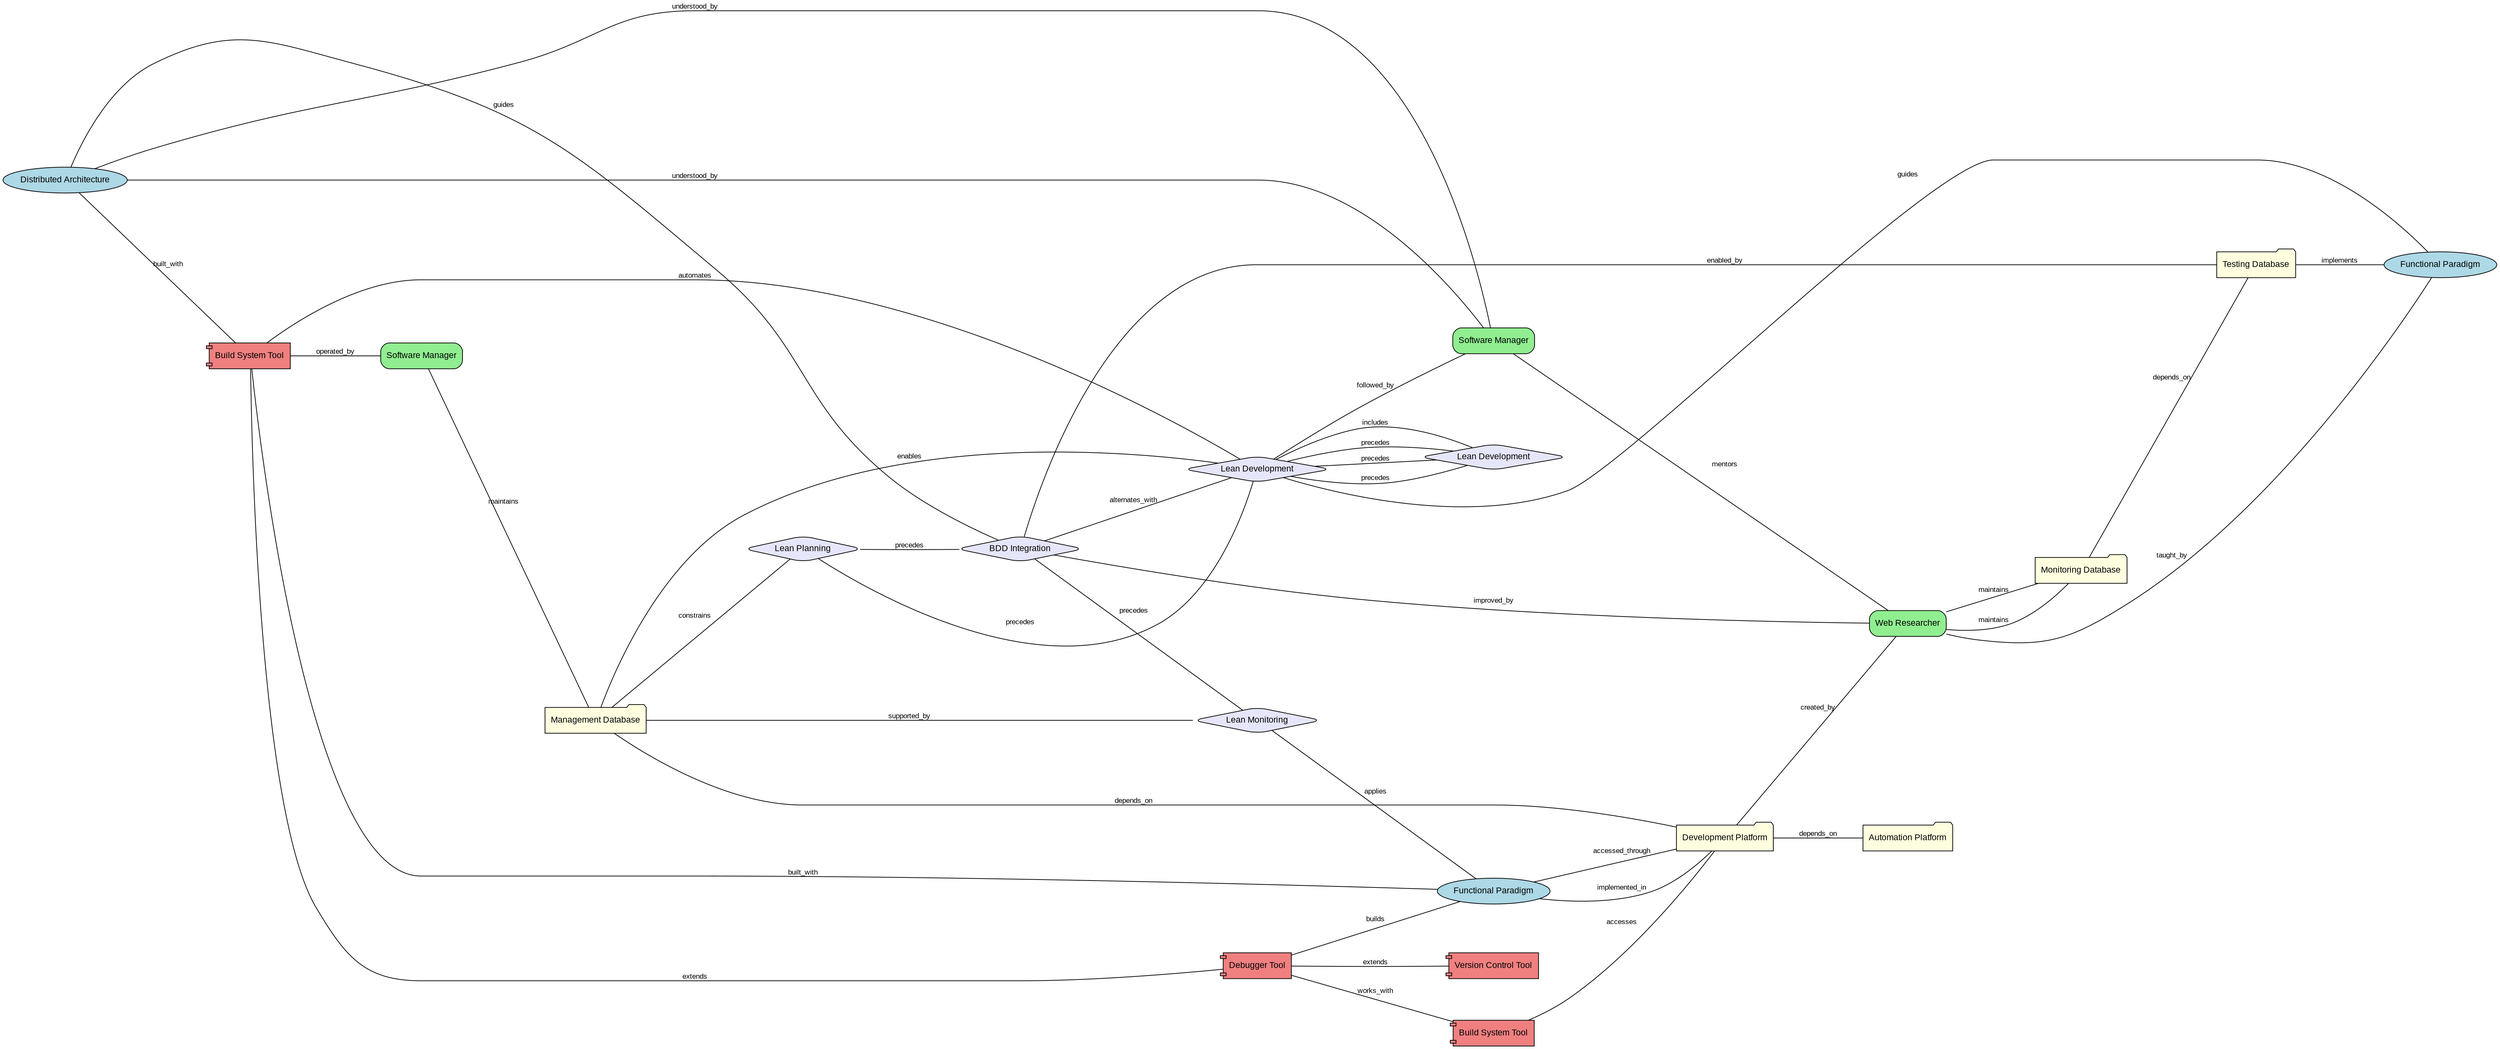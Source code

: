 graph KnowledgeGraph {
  // Graph attributes
  graph [rankdir=LR, splines=true, overlap=false, nodesep=0.8, ranksep=1.0];
  node [shape=box, style="rounded,filled", fontname=Arial, fontsize=12];
  edge [fontname=Arial, fontsize=10];

  // Nodes
  n1 [label="Build System Tool", fillcolor=lightcoral, shape=component, tooltip="tool node"];
  n2 [label="Automation Platform", fillcolor=lightyellow, shape=folder, tooltip="resource node"];
  n3 [label="Lean Monitoring", fillcolor=lavender, shape=diamond, tooltip="process node"];
  n4 [label="Distributed Architecture", fillcolor=lightblue, shape=ellipse, tooltip="concept node"];
  n5 [label="Testing Database", fillcolor=lightyellow, shape=folder, tooltip="resource node"];
  n6 [label="Build System Tool", fillcolor=lightcoral, shape=component, tooltip="tool node"];
  n7 [label="Development Platform", fillcolor=lightyellow, shape=folder, tooltip="resource node"];
  n8 [label="Lean Planning", fillcolor=lavender, shape=diamond, tooltip="process node"];
  n9 [label="Functional Paradigm", fillcolor=lightblue, shape=ellipse, tooltip="concept node"];
  n10 [label="Web Researcher", fillcolor=lightgreen, shape=box, tooltip="person node"];
  n11 [label="Lean Development", fillcolor=lavender, shape=diamond, tooltip="process node"];
  n12 [label="Lean Development", fillcolor=lavender, shape=diamond, tooltip="process node"];
  n13 [label="Monitoring Database", fillcolor=lightyellow, shape=folder, tooltip="resource node"];
  n14 [label="Management Database", fillcolor=lightyellow, shape=folder, tooltip="resource node"];
  n15 [label="Functional Paradigm", fillcolor=lightblue, shape=ellipse, tooltip="concept node"];
  n16 [label="Software Manager", fillcolor=lightgreen, shape=box, tooltip="person node"];
  n17 [label="Debugger Tool", fillcolor=lightcoral, shape=component, tooltip="tool node"];
  n18 [label="Version Control Tool", fillcolor=lightcoral, shape=component, tooltip="tool node"];
  n19 [label="BDD Integration", fillcolor=lavender, shape=diamond, tooltip="process node"];
  n20 [label="Software Manager", fillcolor=lightgreen, shape=box, tooltip="person node"];

  // Edges
  n15 -- n1 [label="built_with", weight=1, tooltip="built_with (1 weight)"];
  n10 -- n13 [label="maintains", weight=4, tooltip="maintains (4 weight)"];
  n19 -- n5 [label="enabled_by", weight=9, tooltip="enabled_by (9 weight)"];
  n1 -- n12 [label="automates", weight=2, tooltip="automates (2 weight)"];
  n17 -- n6 [label="works_with", weight=4, tooltip="works_with (4 weight)"];
  n1 -- n16 [label="operated_by", weight=5, tooltip="operated_by (5 weight)"];
  n4 -- n20 [label="understood_by", weight=8, tooltip="understood_by (8 weight)"];
  n3 -- n15 [label="applies", weight=10, tooltip="applies (10 weight)"];
  n9 -- n12 [label="guides", weight=5, tooltip="guides (5 weight)"];
  n9 -- n10 [label="taught_by", weight=3, tooltip="taught_by (3 weight)"];
  n19 -- n3 [label="precedes", weight=5, tooltip="precedes (5 weight)"];
  n8 -- n12 [label="precedes", weight=5, tooltip="precedes (5 weight)"];
  n16 -- n14 [label="maintains", weight=2, tooltip="maintains (2 weight)"];
  n11 -- n12 [label="precedes", weight=2, tooltip="precedes (2 weight)"];
  n15 -- n7 [label="implemented_in", weight=8, tooltip="implemented_in (8 weight)"];
  n10 -- n13 [label="maintains", weight=7, tooltip="maintains (7 weight)"];
  n8 -- n19 [label="precedes", weight=8, tooltip="precedes (8 weight)"];
  n14 -- n8 [label="constrains", weight=2, tooltip="constrains (2 weight)"];
  n15 -- n7 [label="accessed_through", weight=3, tooltip="accessed_through (3 weight)"];
  n4 -- n1 [label="built_with", weight=5, tooltip="built_with (5 weight)"];
  n7 -- n2 [label="depends_on", weight=1, tooltip="depends_on (1 weight)"];
  n11 -- n12 [label="precedes", weight=6, tooltip="precedes (6 weight)"];
  n12 -- n11 [label="includes", weight=6, tooltip="includes (6 weight)"];
  n19 -- n10 [label="improved_by", weight=6, tooltip="improved_by (6 weight)"];
  n14 -- n12 [label="enables", weight=6, tooltip="enables (6 weight)"];
  n13 -- n5 [label="depends_on", weight=3, tooltip="depends_on (3 weight)"];
  n17 -- n18 [label="extends", weight=5, tooltip="extends (5 weight)"];
  n6 -- n7 [label="accesses", weight=4, tooltip="accesses (4 weight)"];
  n4 -- n19 [label="guides", weight=2, tooltip="guides (2 weight)"];
  n3 -- n14 [label="supported_by", weight=8, tooltip="supported_by (8 weight)"];
  n17 -- n15 [label="builds", weight=10, tooltip="builds (10 weight)"];
  n12 -- n20 [label="followed_by", weight=5, tooltip="followed_by (5 weight)"];
  n5 -- n9 [label="implements", weight=10, tooltip="implements (10 weight)"];
  n1 -- n17 [label="extends", weight=3, tooltip="extends (3 weight)"];
  n19 -- n12 [label="alternates_with", weight=7, tooltip="alternates_with (7 weight)"];
  n20 -- n10 [label="mentors", weight=5, tooltip="mentors (5 weight)"];
  n14 -- n7 [label="depends_on", weight=8, tooltip="depends_on (8 weight)"];
  n4 -- n20 [label="understood_by", weight=1, tooltip="understood_by (1 weight)"];
  n7 -- n10 [label="created_by", weight=6, tooltip="created_by (6 weight)"];
  n11 -- n12 [label="precedes", weight=10, tooltip="precedes (10 weight)"];
}

